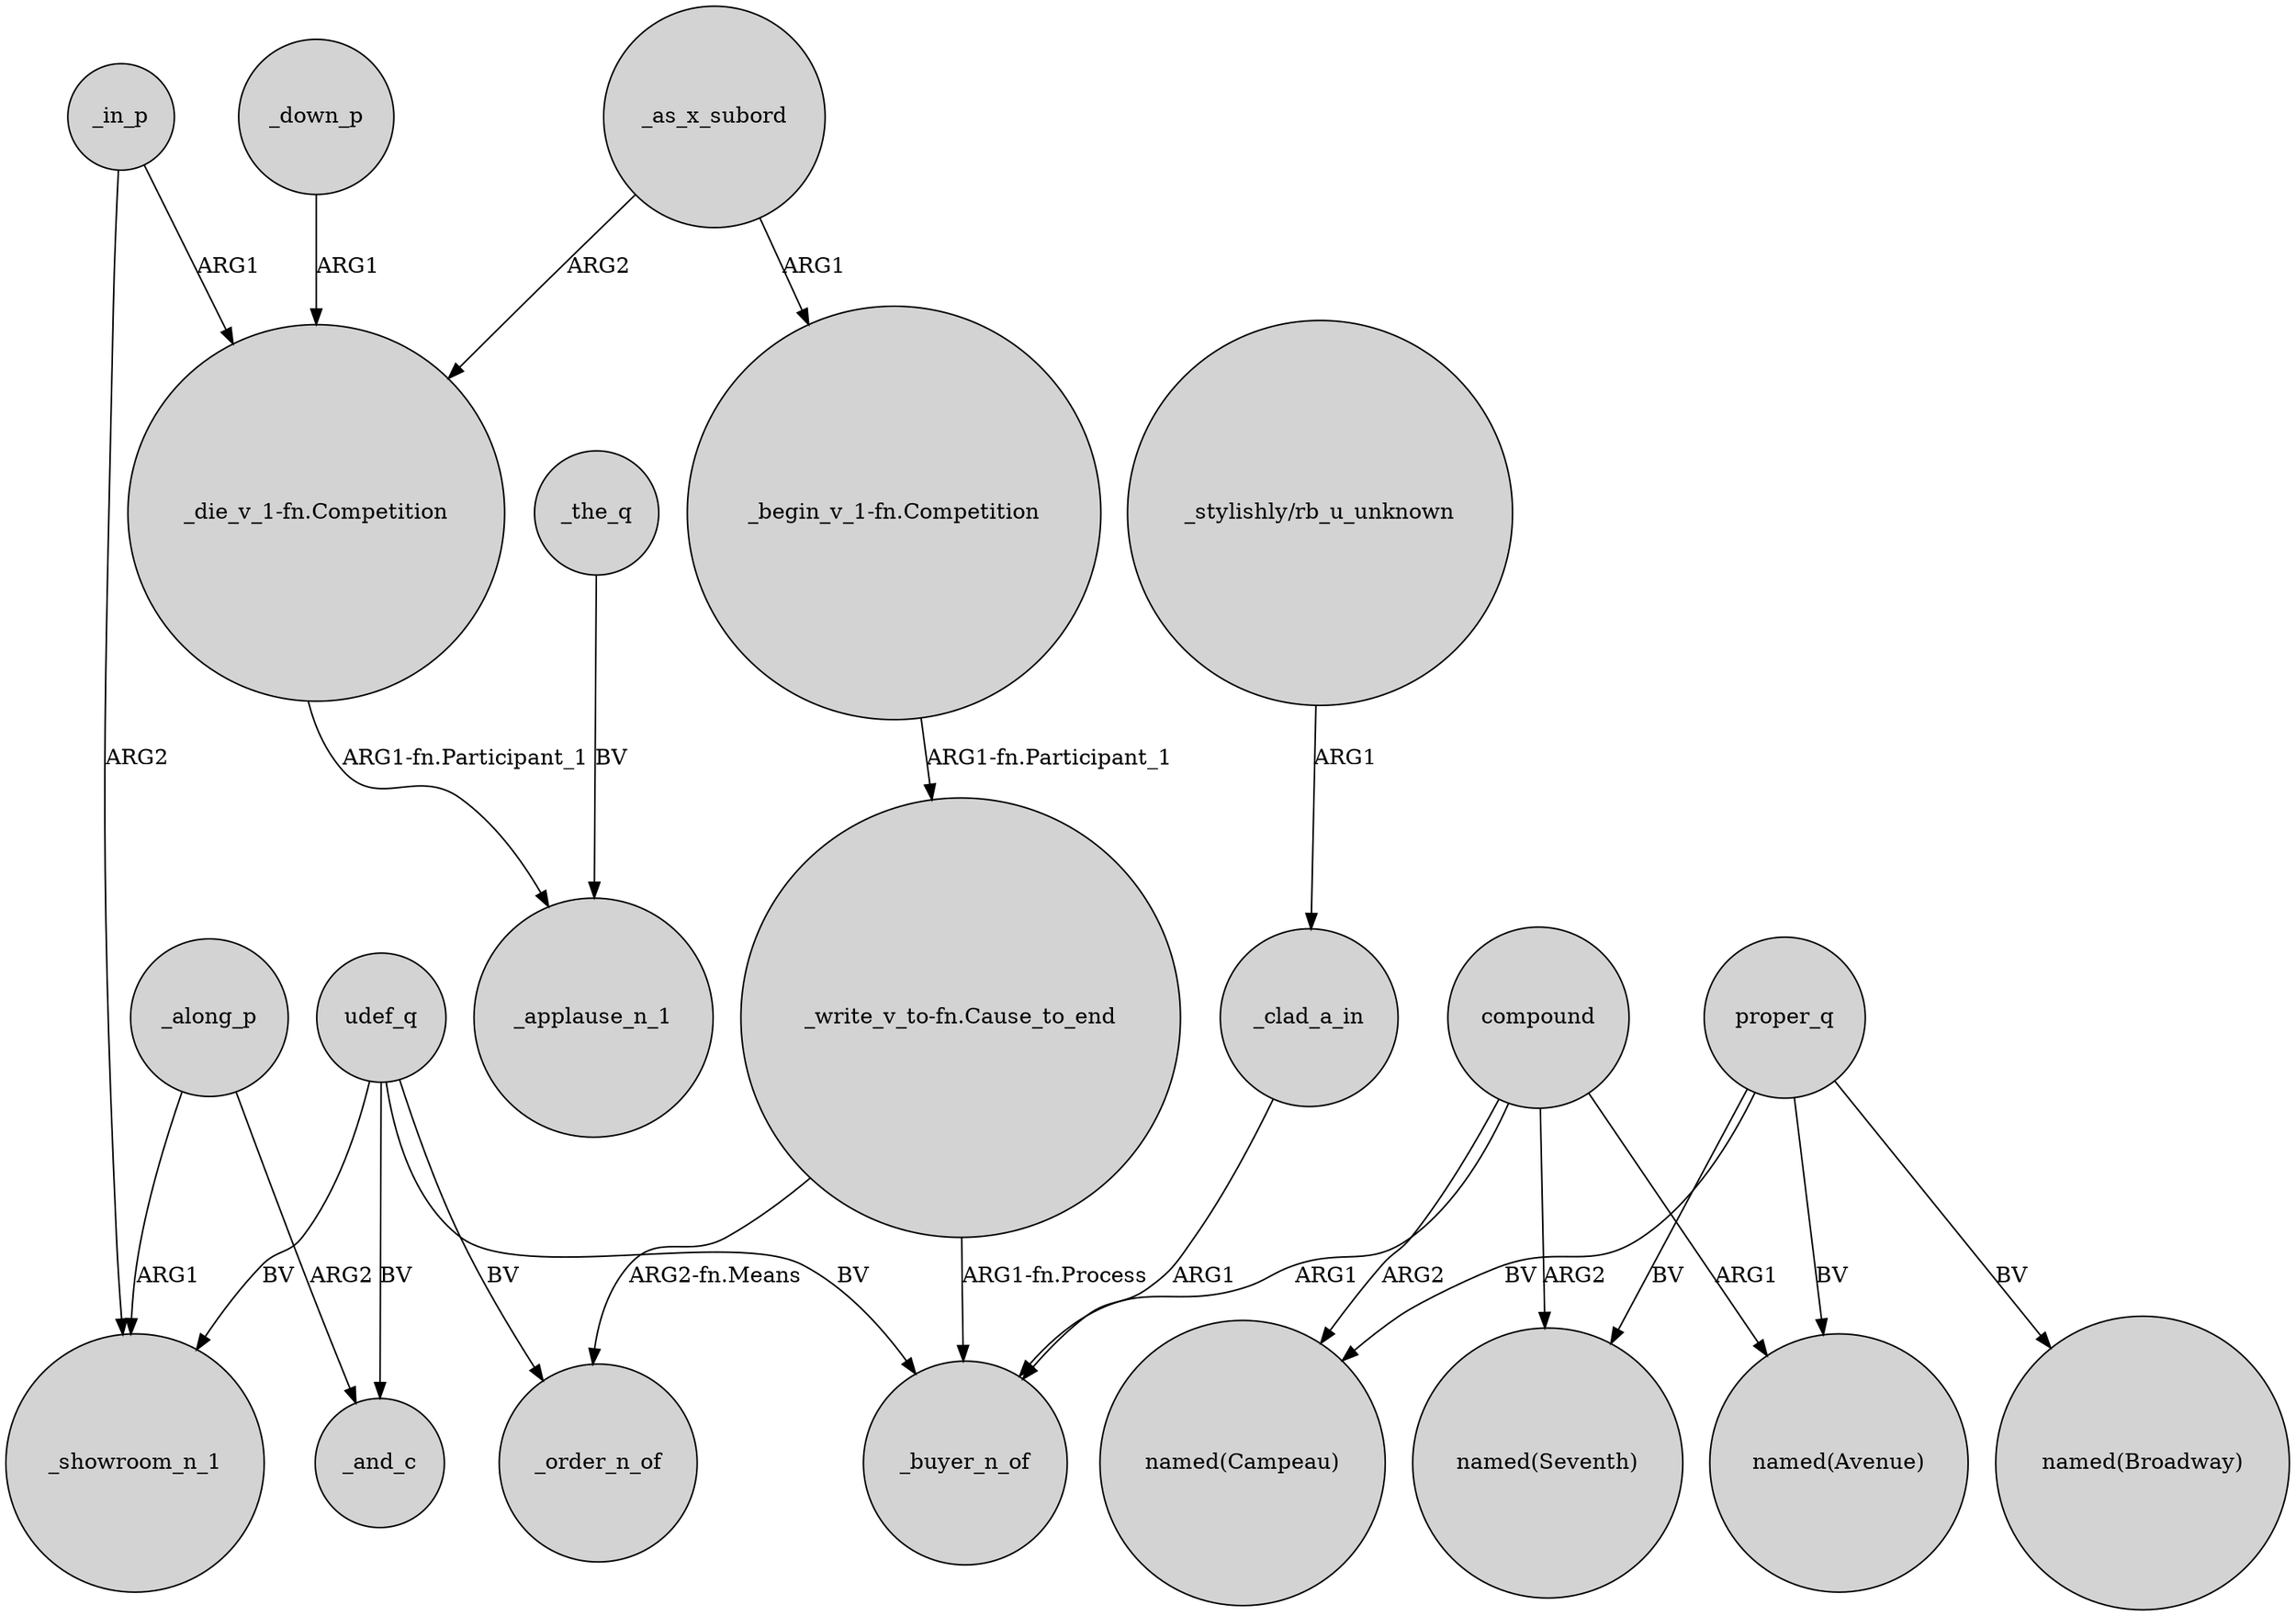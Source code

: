 digraph {
	node [shape=circle style=filled]
	_in_p -> _showroom_n_1 [label=ARG2]
	udef_q -> _buyer_n_of [label=BV]
	proper_q -> "named(Campeau)" [label=BV]
	"_write_v_to-fn.Cause_to_end" -> _order_n_of [label="ARG2-fn.Means"]
	compound -> "named(Campeau)" [label=ARG2]
	proper_q -> "named(Seventh)" [label=BV]
	"_stylishly/rb_u_unknown" -> _clad_a_in [label=ARG1]
	udef_q -> _order_n_of [label=BV]
	_down_p -> "_die_v_1-fn.Competition" [label=ARG1]
	_the_q -> _applause_n_1 [label=BV]
	udef_q -> _and_c [label=BV]
	udef_q -> _showroom_n_1 [label=BV]
	"_die_v_1-fn.Competition" -> _applause_n_1 [label="ARG1-fn.Participant_1"]
	_along_p -> _and_c [label=ARG2]
	proper_q -> "named(Broadway)" [label=BV]
	compound -> _buyer_n_of [label=ARG1]
	_as_x_subord -> "_begin_v_1-fn.Competition" [label=ARG1]
	"_begin_v_1-fn.Competition" -> "_write_v_to-fn.Cause_to_end" [label="ARG1-fn.Participant_1"]
	_in_p -> "_die_v_1-fn.Competition" [label=ARG1]
	"_write_v_to-fn.Cause_to_end" -> _buyer_n_of [label="ARG1-fn.Process"]
	_along_p -> _showroom_n_1 [label=ARG1]
	proper_q -> "named(Avenue)" [label=BV]
	_clad_a_in -> _buyer_n_of [label=ARG1]
	compound -> "named(Avenue)" [label=ARG1]
	_as_x_subord -> "_die_v_1-fn.Competition" [label=ARG2]
	compound -> "named(Seventh)" [label=ARG2]
}
